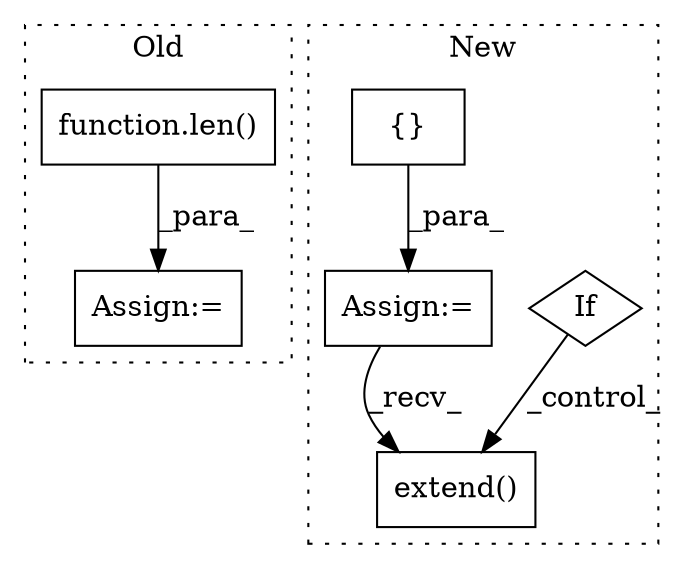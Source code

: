 digraph G {
subgraph cluster0 {
1 [label="function.len()" a="75" s="2612,2622" l="4,1" shape="box"];
5 [label="Assign:=" a="68" s="2591" l="3" shape="box"];
label = "Old";
style="dotted";
}
subgraph cluster1 {
2 [label="extend()" a="75" s="3810,3866" l="14,1" shape="box"];
3 [label="If" a="96" s="3672" l="0" shape="diamond"];
4 [label="{}" a="59" s="3442,3442" l="2,1" shape="box"];
6 [label="Assign:=" a="68" s="3416" l="26" shape="box"];
label = "New";
style="dotted";
}
1 -> 5 [label="_para_"];
3 -> 2 [label="_control_"];
4 -> 6 [label="_para_"];
6 -> 2 [label="_recv_"];
}